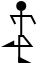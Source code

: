 <?xml version="1.0" encoding="UTF-8"?>
<dia:diagram xmlns:dia="http://www.lysator.liu.se/~alla/dia/">
  <dia:layer name="Segundo Plano" visible="true" active="true">
    <dia:object type="Standard - PolyLine" version="0" id="O0">
      <dia:attribute name="obj_pos">
        <dia:point val="-0.1,0"/>
      </dia:attribute>
      <dia:attribute name="obj_bb">
        <dia:rectangle val="-0.45,-1.35;0.604,0.05"/>
      </dia:attribute>
      <dia:attribute name="poly_points">
        <dia:point val="-0.1,0"/>
        <dia:point val="-0.1,-1.3"/>
        <dia:point val="0.1,-1.3"/>
        <dia:point val="0.5,-0.8"/>
        <dia:point val="-0.4,-0.8"/>
      </dia:attribute>
      <dia:connections>
        <dia:connection handle="0" to="O1" connection="0"/>
        <dia:connection handle="4" to="O2" connection="4"/>
      </dia:connections>
    </dia:object>
    <dia:object type="Standard - Polygon" version="0" id="O1">
      <dia:attribute name="obj_pos">
        <dia:point val="-0.1,0"/>
      </dia:attribute>
      <dia:attribute name="obj_bb">
        <dia:rectangle val="-0.15,-0.281;0.512,0.05"/>
      </dia:attribute>
      <dia:attribute name="poly_points">
        <dia:point val="-0.1,0"/>
        <dia:point val="0.3,0"/>
        <dia:point val="-0.1,-0.2"/>
      </dia:attribute>
      <dia:attribute name="line_width">
        <dia:real val="0.1"/>
      </dia:attribute>
      <dia:attribute name="inner_color">
        <dia:color val="#000000"/>
      </dia:attribute>
      <dia:attribute name="show_background">
        <dia:boolean val="true"/>
      </dia:attribute>
    </dia:object>
    <dia:object type="Standard - Polygon" version="0" id="O2">
      <dia:attribute name="obj_pos">
        <dia:point val="-0.4,-1"/>
      </dia:attribute>
      <dia:attribute name="obj_bb">
        <dia:rectangle val="-1.012,-1.081;-0.35,-0.75"/>
      </dia:attribute>
      <dia:attribute name="poly_points">
        <dia:point val="-0.4,-1"/>
        <dia:point val="-0.8,-0.8"/>
        <dia:point val="-0.4,-0.8"/>
      </dia:attribute>
      <dia:attribute name="line_width">
        <dia:real val="0.1"/>
      </dia:attribute>
      <dia:attribute name="inner_color">
        <dia:color val="#000000"/>
      </dia:attribute>
      <dia:attribute name="show_background">
        <dia:boolean val="true"/>
      </dia:attribute>
    </dia:object>
    <dia:object type="Standard - Line" version="0" id="O3">
      <dia:attribute name="obj_pos">
        <dia:point val="-9.936e-09,-2.55"/>
      </dia:attribute>
      <dia:attribute name="obj_bb">
        <dia:rectangle val="-0.05,-2.6;0.05,-1.25"/>
      </dia:attribute>
      <dia:attribute name="conn_endpoints">
        <dia:point val="-9.936e-09,-2.55"/>
        <dia:point val="0,-1.3"/>
      </dia:attribute>
      <dia:attribute name="numcp">
        <dia:int val="1"/>
      </dia:attribute>
      <dia:connections>
        <dia:connection handle="0" to="O4" connection="8"/>
      </dia:connections>
    </dia:object>
    <dia:object type="Standard - Ellipse" version="0" id="O4">
      <dia:attribute name="obj_pos">
        <dia:point val="-0.2,-3"/>
      </dia:attribute>
      <dia:attribute name="obj_bb">
        <dia:rectangle val="-0.25,-3.05;0.25,-2.55"/>
      </dia:attribute>
      <dia:attribute name="elem_corner">
        <dia:point val="-0.2,-3"/>
      </dia:attribute>
      <dia:attribute name="elem_width">
        <dia:real val="0.4"/>
      </dia:attribute>
      <dia:attribute name="elem_height">
        <dia:real val="0.4"/>
      </dia:attribute>
      <dia:attribute name="border_width">
        <dia:real val="0.1"/>
      </dia:attribute>
      <dia:attribute name="inner_color">
        <dia:color val="#000000"/>
      </dia:attribute>
      <dia:attribute name="aspect">
        <dia:enum val="2"/>
      </dia:attribute>
    </dia:object>
    <dia:object type="Standard - PolyLine" version="0" id="O5">
      <dia:attribute name="obj_pos">
        <dia:point val="-0.3,-1.9"/>
      </dia:attribute>
      <dia:attribute name="obj_bb">
        <dia:rectangle val="-0.581,-2.35;0.767,-1.833"/>
      </dia:attribute>
      <dia:attribute name="poly_points">
        <dia:point val="-0.3,-1.9"/>
        <dia:point val="-0.5,-2.3"/>
        <dia:point val="0.5,-2.3"/>
        <dia:point val="0.7,-1.9"/>
      </dia:attribute>
    </dia:object>
  </dia:layer>
</dia:diagram>
